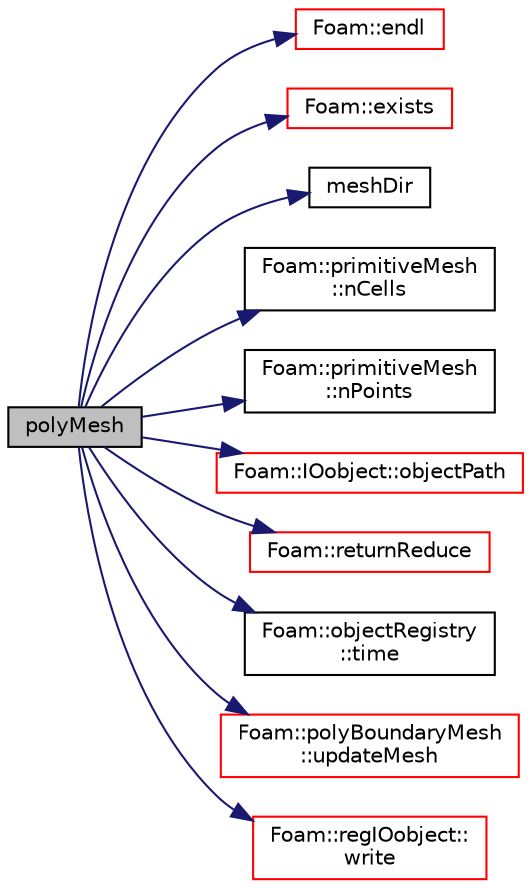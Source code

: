 digraph "polyMesh"
{
  bgcolor="transparent";
  edge [fontname="Helvetica",fontsize="10",labelfontname="Helvetica",labelfontsize="10"];
  node [fontname="Helvetica",fontsize="10",shape=record];
  rankdir="LR";
  Node1 [label="polyMesh",height=0.2,width=0.4,color="black", fillcolor="grey75", style="filled", fontcolor="black"];
  Node1 -> Node2 [color="midnightblue",fontsize="10",style="solid",fontname="Helvetica"];
  Node2 [label="Foam::endl",height=0.2,width=0.4,color="red",URL="$a10725.html#a2db8fe02a0d3909e9351bb4275b23ce4",tooltip="Add newline and flush stream. "];
  Node1 -> Node3 [color="midnightblue",fontsize="10",style="solid",fontname="Helvetica"];
  Node3 [label="Foam::exists",height=0.2,width=0.4,color="red",URL="$a10725.html#a361e3374754d656658e0dc4a8310ce32",tooltip="Does the name exist (as DIRECTORY or FILE) in the file system? "];
  Node1 -> Node4 [color="midnightblue",fontsize="10",style="solid",fontname="Helvetica"];
  Node4 [label="meshDir",height=0.2,width=0.4,color="black",URL="$a01916.html#a87a6595c8e3b4ca9b3f3fbde00309c16",tooltip="Return the local mesh directory (dbDir()/meshSubDir) "];
  Node1 -> Node5 [color="midnightblue",fontsize="10",style="solid",fontname="Helvetica"];
  Node5 [label="Foam::primitiveMesh\l::nCells",height=0.2,width=0.4,color="black",URL="$a01967.html#ae79b5e96cf8d9a4e6b3993e6f2709374"];
  Node1 -> Node6 [color="midnightblue",fontsize="10",style="solid",fontname="Helvetica"];
  Node6 [label="Foam::primitiveMesh\l::nPoints",height=0.2,width=0.4,color="black",URL="$a01967.html#a9927abeba2c8506177084d644b6e573a"];
  Node1 -> Node7 [color="midnightblue",fontsize="10",style="solid",fontname="Helvetica"];
  Node7 [label="Foam::IOobject::objectPath",height=0.2,width=0.4,color="red",URL="$a01179.html#ae9ba7dea4e76406505be53e67a8b91f4",tooltip="Return complete path + object name. "];
  Node1 -> Node8 [color="midnightblue",fontsize="10",style="solid",fontname="Helvetica"];
  Node8 [label="Foam::returnReduce",height=0.2,width=0.4,color="red",URL="$a10725.html#a8d528a67d2a9c6fe4fb94bc86872624b"];
  Node1 -> Node9 [color="midnightblue",fontsize="10",style="solid",fontname="Helvetica"];
  Node9 [label="Foam::objectRegistry\l::time",height=0.2,width=0.4,color="black",URL="$a01688.html#a48fcf6de2789aff6b430b5fc1a05693f",tooltip="Return time. "];
  Node1 -> Node10 [color="midnightblue",fontsize="10",style="solid",fontname="Helvetica"];
  Node10 [label="Foam::polyBoundaryMesh\l::updateMesh",height=0.2,width=0.4,color="red",URL="$a01910.html#ae5693a309a936ac1040dd48c2881677f",tooltip="Correct polyBoundaryMesh after topology update. "];
  Node1 -> Node11 [color="midnightblue",fontsize="10",style="solid",fontname="Helvetica"];
  Node11 [label="Foam::regIOobject::\lwrite",height=0.2,width=0.4,color="red",URL="$a02145.html#a6e5faa425b059eeb55cd904755791076",tooltip="Write using setting from DB. "];
}
